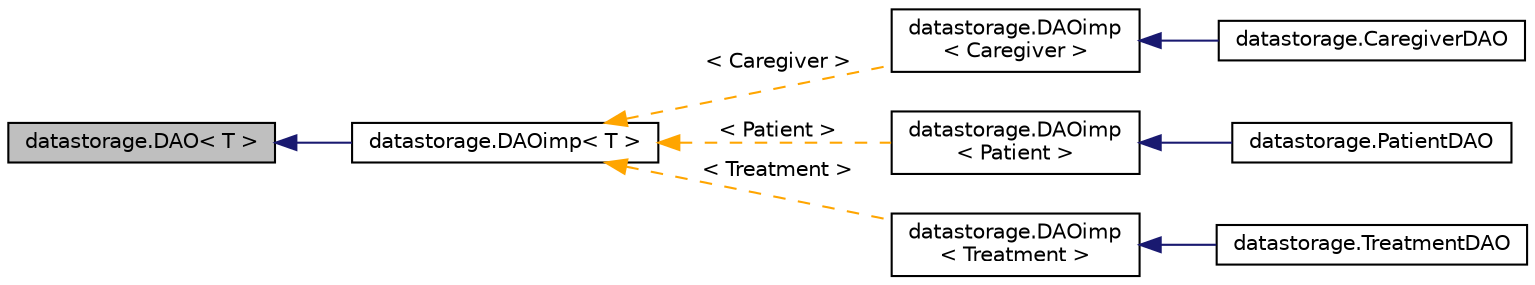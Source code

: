 digraph "datastorage.DAO&lt; T &gt;"
{
 // LATEX_PDF_SIZE
  edge [fontname="Helvetica",fontsize="10",labelfontname="Helvetica",labelfontsize="10"];
  node [fontname="Helvetica",fontsize="10",shape=record];
  rankdir="LR";
  Node1 [label="datastorage.DAO\< T \>",height=0.2,width=0.4,color="black", fillcolor="grey75", style="filled", fontcolor="black",tooltip=" "];
  Node1 -> Node2 [dir="back",color="midnightblue",fontsize="10",style="solid",fontname="Helvetica"];
  Node2 [label="datastorage.DAOimp\< T \>",height=0.2,width=0.4,color="black", fillcolor="white", style="filled",URL="$db/d11/classdatastorage_1_1DAOimp.html",tooltip=" "];
  Node2 -> Node3 [dir="back",color="orange",fontsize="10",style="dashed",label=" \< Caregiver \>" ,fontname="Helvetica"];
  Node3 [label="datastorage.DAOimp\l\< Caregiver \>",height=0.2,width=0.4,color="black", fillcolor="white", style="filled",URL="$db/d11/classdatastorage_1_1DAOimp.html",tooltip=" "];
  Node3 -> Node4 [dir="back",color="midnightblue",fontsize="10",style="solid",fontname="Helvetica"];
  Node4 [label="datastorage.CaregiverDAO",height=0.2,width=0.4,color="black", fillcolor="white", style="filled",URL="$da/d16/classdatastorage_1_1CaregiverDAO.html",tooltip="Implements the Interface DAOImp."];
  Node2 -> Node5 [dir="back",color="orange",fontsize="10",style="dashed",label=" \< Patient \>" ,fontname="Helvetica"];
  Node5 [label="datastorage.DAOimp\l\< Patient \>",height=0.2,width=0.4,color="black", fillcolor="white", style="filled",URL="$db/d11/classdatastorage_1_1DAOimp.html",tooltip=" "];
  Node5 -> Node6 [dir="back",color="midnightblue",fontsize="10",style="solid",fontname="Helvetica"];
  Node6 [label="datastorage.PatientDAO",height=0.2,width=0.4,color="black", fillcolor="white", style="filled",URL="$d9/ddf/classdatastorage_1_1PatientDAO.html",tooltip="Implements the Interface DAOImp."];
  Node2 -> Node7 [dir="back",color="orange",fontsize="10",style="dashed",label=" \< Treatment \>" ,fontname="Helvetica"];
  Node7 [label="datastorage.DAOimp\l\< Treatment \>",height=0.2,width=0.4,color="black", fillcolor="white", style="filled",URL="$db/d11/classdatastorage_1_1DAOimp.html",tooltip=" "];
  Node7 -> Node8 [dir="back",color="midnightblue",fontsize="10",style="solid",fontname="Helvetica"];
  Node8 [label="datastorage.TreatmentDAO",height=0.2,width=0.4,color="black", fillcolor="white", style="filled",URL="$d2/d80/classdatastorage_1_1TreatmentDAO.html",tooltip="Implements the Interface DAOImp."];
}
